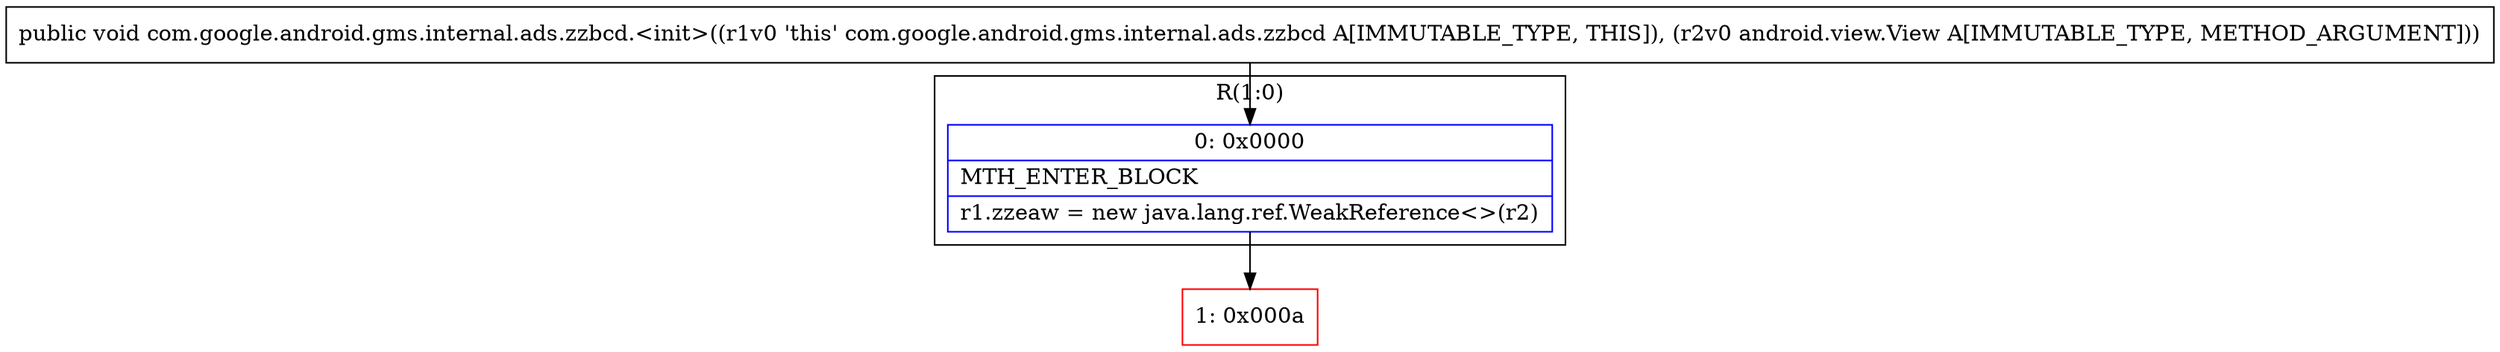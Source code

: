 digraph "CFG forcom.google.android.gms.internal.ads.zzbcd.\<init\>(Landroid\/view\/View;)V" {
subgraph cluster_Region_416224034 {
label = "R(1:0)";
node [shape=record,color=blue];
Node_0 [shape=record,label="{0\:\ 0x0000|MTH_ENTER_BLOCK\l|r1.zzeaw = new java.lang.ref.WeakReference\<\>(r2)\l}"];
}
Node_1 [shape=record,color=red,label="{1\:\ 0x000a}"];
MethodNode[shape=record,label="{public void com.google.android.gms.internal.ads.zzbcd.\<init\>((r1v0 'this' com.google.android.gms.internal.ads.zzbcd A[IMMUTABLE_TYPE, THIS]), (r2v0 android.view.View A[IMMUTABLE_TYPE, METHOD_ARGUMENT])) }"];
MethodNode -> Node_0;
Node_0 -> Node_1;
}

